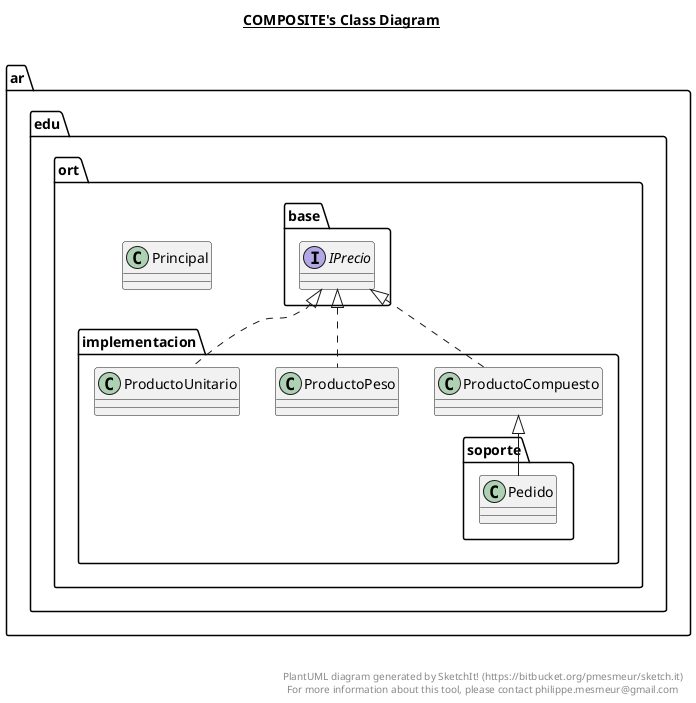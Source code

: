 @startuml

title __COMPOSITE's Class Diagram__\n

  namespace ar.edu.ort {
    class ar.edu.ort.Principal {
    }
  }
  

  namespace ar.edu.ort {
    namespace base {
      interface ar.edu.ort.base.IPrecio {
      }
    }
  }
  

  namespace ar.edu.ort {
    namespace implementacion {
      class ar.edu.ort.implementacion.ProductoCompuesto {
      }
    }
  }
  

  namespace ar.edu.ort {
    namespace implementacion {
      class ar.edu.ort.implementacion.ProductoPeso {
      }
    }
  }
  

  namespace ar.edu.ort {
    namespace implementacion {
      class ar.edu.ort.implementacion.ProductoUnitario {
      }
    }
  }
  

  namespace ar.edu.ort {
    namespace implementacion {
      namespace soporte {
        class ar.edu.ort.implementacion.soporte.Pedido {
        }
      }
    }
  }
  

  ar.edu.ort.implementacion.ProductoCompuesto .up.|> ar.edu.ort.base.IPrecio
  ar.edu.ort.implementacion.ProductoPeso .up.|> ar.edu.ort.base.IPrecio
  ar.edu.ort.implementacion.ProductoUnitario .up.|> ar.edu.ort.base.IPrecio
  ar.edu.ort.implementacion.soporte.Pedido -up-|> ar.edu.ort.implementacion.ProductoCompuesto


right footer


PlantUML diagram generated by SketchIt! (https://bitbucket.org/pmesmeur/sketch.it)
For more information about this tool, please contact philippe.mesmeur@gmail.com
endfooter

@enduml
